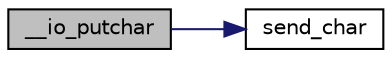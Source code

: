 digraph "__io_putchar"
{
  edge [fontname="Helvetica",fontsize="10",labelfontname="Helvetica",labelfontsize="10"];
  node [fontname="Helvetica",fontsize="10",shape=record];
  rankdir="LR";
  Node0 [label="__io_putchar",height=0.2,width=0.4,color="black", fillcolor="grey75", style="filled", fontcolor="black"];
  Node0 -> Node1 [color="midnightblue",fontsize="10",style="solid",fontname="Helvetica"];
  Node1 [label="send_char",height=0.2,width=0.4,color="black", fillcolor="white", style="filled",URL="$_pelt__uart_8c.html#a4bf168796f84a0a0b725fdeb06f15c73"];
}
